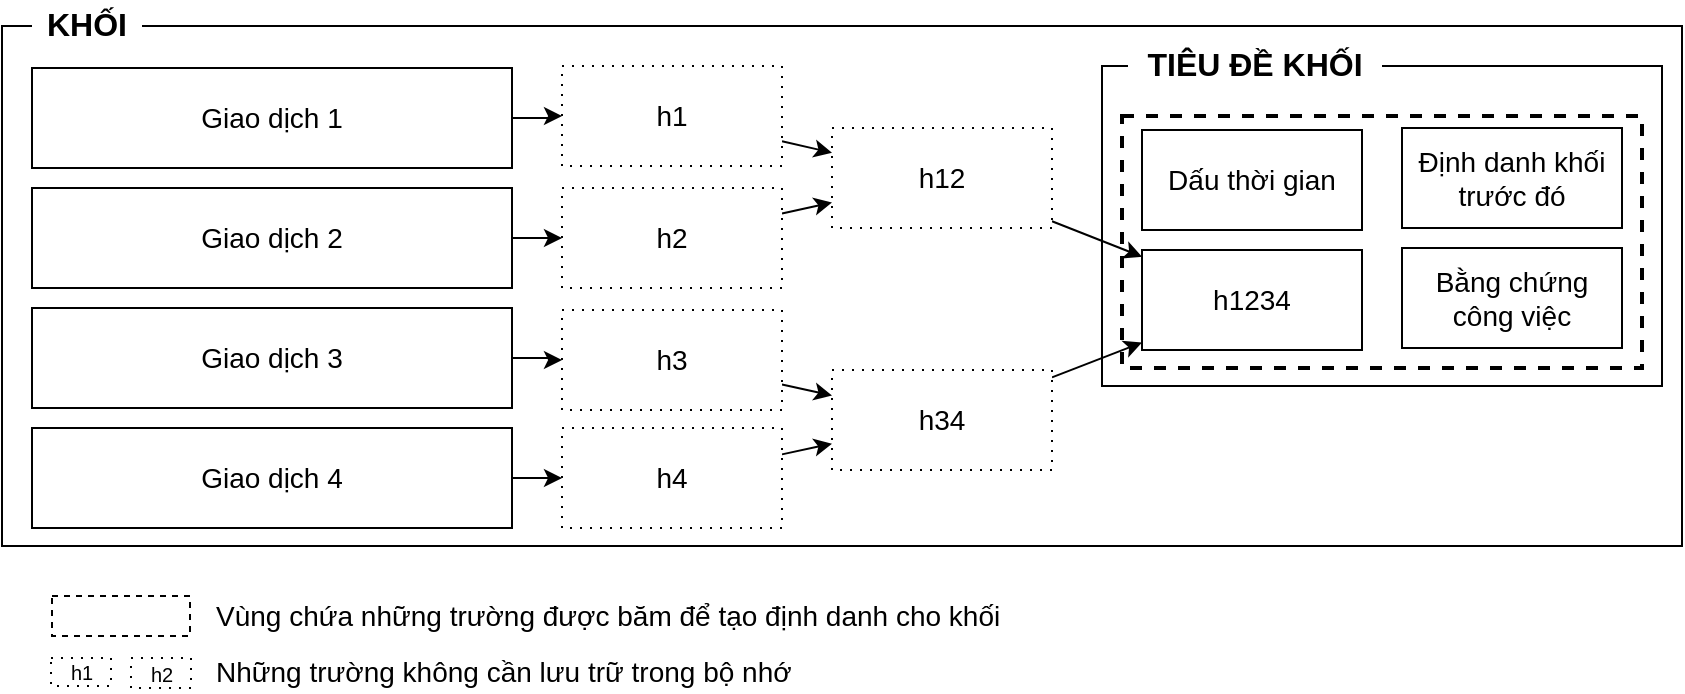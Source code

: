 <mxfile version="10.7.5" type="device"><diagram id="Gn7GgUPraevIt0nHk-nf" name="Page-1"><mxGraphModel dx="988" dy="613" grid="1" gridSize="10" guides="1" tooltips="1" connect="1" arrows="1" fold="1" page="1" pageScale="1" pageWidth="850" pageHeight="1100" math="0" shadow="0"><root><mxCell id="0"/><mxCell id="1" parent="0"/><mxCell id="6iI34yDLMS1JJAFzXcOq-41" value="" style="whiteSpace=wrap;html=1;" parent="1" vertex="1"><mxGeometry x="170" y="140" width="840" height="260" as="geometry"/></mxCell><mxCell id="6iI34yDLMS1JJAFzXcOq-1" value="" style="whiteSpace=wrap;html=1;" parent="1" vertex="1"><mxGeometry x="720" y="160" width="280" height="160" as="geometry"/></mxCell><mxCell id="6iI34yDLMS1JJAFzXcOq-3" value="Định danh khối trước đó" style="rounded=0;whiteSpace=wrap;html=1;fontSize=14;" parent="1" vertex="1"><mxGeometry x="870" y="191" width="110" height="50" as="geometry"/></mxCell><mxCell id="6iI34yDLMS1JJAFzXcOq-5" value="Dấu thời gian" style="rounded=0;whiteSpace=wrap;html=1;fontSize=14;" parent="1" vertex="1"><mxGeometry x="740" y="192" width="110" height="50" as="geometry"/></mxCell><mxCell id="6iI34yDLMS1JJAFzXcOq-27" style="edgeStyle=orthogonalEdgeStyle;rounded=0;orthogonalLoop=1;jettySize=auto;html=1;fontSize=16;" parent="1" source="6iI34yDLMS1JJAFzXcOq-6" target="6iI34yDLMS1JJAFzXcOq-23" edge="1"><mxGeometry relative="1" as="geometry"/></mxCell><mxCell id="6iI34yDLMS1JJAFzXcOq-6" value="Giao dịch 1" style="rounded=0;whiteSpace=wrap;html=1;fontSize=14;" parent="1" vertex="1"><mxGeometry x="185" y="161" width="240" height="50" as="geometry"/></mxCell><mxCell id="6iI34yDLMS1JJAFzXcOq-28" style="edgeStyle=orthogonalEdgeStyle;rounded=0;orthogonalLoop=1;jettySize=auto;html=1;fontSize=16;" parent="1" source="6iI34yDLMS1JJAFzXcOq-7" target="6iI34yDLMS1JJAFzXcOq-24" edge="1"><mxGeometry relative="1" as="geometry"/></mxCell><mxCell id="6iI34yDLMS1JJAFzXcOq-7" value="Giao dịch 2" style="rounded=0;whiteSpace=wrap;html=1;fontSize=14;" parent="1" vertex="1"><mxGeometry x="185" y="221" width="240" height="50" as="geometry"/></mxCell><mxCell id="6iI34yDLMS1JJAFzXcOq-29" style="edgeStyle=orthogonalEdgeStyle;rounded=0;orthogonalLoop=1;jettySize=auto;html=1;fontSize=16;" parent="1" source="6iI34yDLMS1JJAFzXcOq-8" target="6iI34yDLMS1JJAFzXcOq-25" edge="1"><mxGeometry relative="1" as="geometry"/></mxCell><mxCell id="6iI34yDLMS1JJAFzXcOq-8" value="Giao dịch 3" style="rounded=0;whiteSpace=wrap;html=1;fontSize=14;" parent="1" vertex="1"><mxGeometry x="185" y="281" width="240" height="50" as="geometry"/></mxCell><mxCell id="6iI34yDLMS1JJAFzXcOq-30" style="edgeStyle=orthogonalEdgeStyle;rounded=0;orthogonalLoop=1;jettySize=auto;html=1;fontSize=16;" parent="1" source="6iI34yDLMS1JJAFzXcOq-9" target="6iI34yDLMS1JJAFzXcOq-26" edge="1"><mxGeometry relative="1" as="geometry"/></mxCell><mxCell id="6iI34yDLMS1JJAFzXcOq-9" value="Giao dịch 4" style="rounded=0;whiteSpace=wrap;html=1;fontSize=14;" parent="1" vertex="1"><mxGeometry x="185" y="341" width="240" height="50" as="geometry"/></mxCell><mxCell id="6iI34yDLMS1JJAFzXcOq-10" value="Bằng chứng công việc" style="rounded=0;whiteSpace=wrap;html=1;fontSize=14;" parent="1" vertex="1"><mxGeometry x="870" y="251" width="110" height="50" as="geometry"/></mxCell><mxCell id="6iI34yDLMS1JJAFzXcOq-13" value="Vùng chứa những trường được băm để tạo định danh cho khối" style="text;html=1;strokeColor=none;fillColor=none;align=left;verticalAlign=middle;whiteSpace=wrap;rounded=0;fontSize=14;" parent="1" vertex="1"><mxGeometry x="275" y="425" width="395" height="20" as="geometry"/></mxCell><mxCell id="6iI34yDLMS1JJAFzXcOq-12" value="TIÊU ĐỀ KHỐI" style="text;html=1;strokeColor=none;fillColor=#ffffff;align=center;verticalAlign=middle;whiteSpace=wrap;rounded=0;fontSize=16;fontStyle=1" parent="1" vertex="1"><mxGeometry x="733" y="147" width="127" height="24" as="geometry"/></mxCell><mxCell id="6iI34yDLMS1JJAFzXcOq-14" value="" style="whiteSpace=wrap;html=1;fillColor=none;fontSize=14;dashed=1;strokeWidth=2;" parent="1" vertex="1"><mxGeometry x="730" y="185" width="260" height="126" as="geometry"/></mxCell><mxCell id="6iI34yDLMS1JJAFzXcOq-15" value="" style="whiteSpace=wrap;html=1;dashed=1;strokeWidth=1;fillColor=none;fontSize=14;" parent="1" vertex="1"><mxGeometry x="195" y="425" width="69" height="20" as="geometry"/></mxCell><mxCell id="6iI34yDLMS1JJAFzXcOq-40" style="edgeStyle=none;rounded=0;orthogonalLoop=1;jettySize=auto;html=1;fontSize=16;" parent="1" source="6iI34yDLMS1JJAFzXcOq-20" target="6iI34yDLMS1JJAFzXcOq-22" edge="1"><mxGeometry relative="1" as="geometry"/></mxCell><mxCell id="6iI34yDLMS1JJAFzXcOq-20" value="h12" style="rounded=0;whiteSpace=wrap;html=1;fontSize=14;dashed=1;dashPattern=1 4;" parent="1" vertex="1"><mxGeometry x="585" y="191" width="110" height="50" as="geometry"/></mxCell><mxCell id="6iI34yDLMS1JJAFzXcOq-39" style="edgeStyle=none;rounded=0;orthogonalLoop=1;jettySize=auto;html=1;fontSize=16;" parent="1" source="6iI34yDLMS1JJAFzXcOq-21" target="6iI34yDLMS1JJAFzXcOq-22" edge="1"><mxGeometry relative="1" as="geometry"/></mxCell><mxCell id="6iI34yDLMS1JJAFzXcOq-21" value="h34" style="rounded=0;whiteSpace=wrap;html=1;fontSize=14;dashed=1;dashPattern=1 4;" parent="1" vertex="1"><mxGeometry x="585" y="312" width="110" height="50" as="geometry"/></mxCell><mxCell id="6iI34yDLMS1JJAFzXcOq-22" value="h1234" style="rounded=0;whiteSpace=wrap;html=1;fontSize=14;" parent="1" vertex="1"><mxGeometry x="740" y="252" width="110" height="50" as="geometry"/></mxCell><mxCell id="6iI34yDLMS1JJAFzXcOq-36" style="edgeStyle=none;rounded=0;orthogonalLoop=1;jettySize=auto;html=1;fontSize=16;" parent="1" source="6iI34yDLMS1JJAFzXcOq-23" target="6iI34yDLMS1JJAFzXcOq-20" edge="1"><mxGeometry relative="1" as="geometry"/></mxCell><mxCell id="6iI34yDLMS1JJAFzXcOq-23" value="h1" style="rounded=0;whiteSpace=wrap;html=1;fontSize=14;dashed=1;dashPattern=1 4;" parent="1" vertex="1"><mxGeometry x="450" y="160" width="110" height="50" as="geometry"/></mxCell><mxCell id="6iI34yDLMS1JJAFzXcOq-35" style="edgeStyle=none;rounded=0;orthogonalLoop=1;jettySize=auto;html=1;fontSize=16;" parent="1" source="6iI34yDLMS1JJAFzXcOq-24" target="6iI34yDLMS1JJAFzXcOq-20" edge="1"><mxGeometry relative="1" as="geometry"/></mxCell><mxCell id="6iI34yDLMS1JJAFzXcOq-24" value="h2" style="rounded=0;whiteSpace=wrap;html=1;fontSize=14;dashed=1;dashPattern=1 4;" parent="1" vertex="1"><mxGeometry x="450" y="221" width="110" height="50" as="geometry"/></mxCell><mxCell id="6iI34yDLMS1JJAFzXcOq-37" style="edgeStyle=none;rounded=0;orthogonalLoop=1;jettySize=auto;html=1;fontSize=16;" parent="1" source="6iI34yDLMS1JJAFzXcOq-25" target="6iI34yDLMS1JJAFzXcOq-21" edge="1"><mxGeometry relative="1" as="geometry"/></mxCell><mxCell id="6iI34yDLMS1JJAFzXcOq-25" value="h3" style="rounded=0;whiteSpace=wrap;html=1;fontSize=14;dashed=1;dashPattern=1 4;" parent="1" vertex="1"><mxGeometry x="450" y="282" width="110" height="50" as="geometry"/></mxCell><mxCell id="6iI34yDLMS1JJAFzXcOq-38" style="edgeStyle=none;rounded=0;orthogonalLoop=1;jettySize=auto;html=1;fontSize=16;" parent="1" source="6iI34yDLMS1JJAFzXcOq-26" target="6iI34yDLMS1JJAFzXcOq-21" edge="1"><mxGeometry relative="1" as="geometry"/></mxCell><mxCell id="6iI34yDLMS1JJAFzXcOq-26" value="h4" style="rounded=0;whiteSpace=wrap;html=1;fontSize=14;dashed=1;dashPattern=1 4;" parent="1" vertex="1"><mxGeometry x="450" y="341" width="110" height="50" as="geometry"/></mxCell><mxCell id="6iI34yDLMS1JJAFzXcOq-42" value="KHỐI" style="text;html=1;strokeColor=none;fillColor=#ffffff;align=center;verticalAlign=middle;whiteSpace=wrap;rounded=0;fontSize=16;fontStyle=1" parent="1" vertex="1"><mxGeometry x="185" y="127" width="55" height="24" as="geometry"/></mxCell><mxCell id="6iI34yDLMS1JJAFzXcOq-44" value="&lt;font style=&quot;font-size: 10px;&quot;&gt;h2&lt;/font&gt;" style="rounded=0;whiteSpace=wrap;html=1;strokeWidth=1;fontSize=10;fillColor=none;dashed=1;dashPattern=1 4;" parent="1" vertex="1"><mxGeometry x="234.5" y="456" width="30" height="15" as="geometry"/></mxCell><mxCell id="6iI34yDLMS1JJAFzXcOq-45" value="&lt;font style=&quot;font-size: 10px;&quot;&gt;h1&lt;/font&gt;" style="rounded=0;whiteSpace=wrap;html=1;strokeWidth=1;fontSize=10;fillColor=none;dashed=1;dashPattern=1 4;" parent="1" vertex="1"><mxGeometry x="194.5" y="456" width="30" height="14" as="geometry"/></mxCell><mxCell id="6iI34yDLMS1JJAFzXcOq-46" value="Những trường không cần lưu trữ trong bộ nhớ" style="text;html=1;strokeColor=none;fillColor=none;align=left;verticalAlign=middle;whiteSpace=wrap;rounded=0;fontSize=14;" parent="1" vertex="1"><mxGeometry x="275" y="453" width="336" height="20" as="geometry"/></mxCell></root></mxGraphModel></diagram></mxfile>
